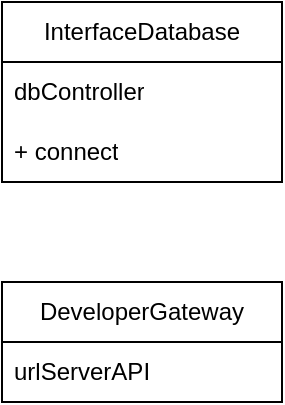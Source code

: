 <mxfile version="26.2.2">
  <diagram name="Страница — 1" id="Ar0GaPy9W1igU2j1Xofr">
    <mxGraphModel dx="1236" dy="912" grid="1" gridSize="10" guides="1" tooltips="1" connect="1" arrows="1" fold="1" page="1" pageScale="1" pageWidth="827" pageHeight="1169" math="0" shadow="0">
      <root>
        <mxCell id="0" />
        <mxCell id="1" parent="0" />
        <mxCell id="efyDQzOzp1FT8LjDhvBo-7" value="InterfaceDatabase" style="swimlane;fontStyle=0;childLayout=stackLayout;horizontal=1;startSize=30;horizontalStack=0;resizeParent=1;resizeParentMax=0;resizeLast=0;collapsible=1;marginBottom=0;whiteSpace=wrap;html=1;" vertex="1" parent="1">
          <mxGeometry x="80" y="80" width="140" height="90" as="geometry" />
        </mxCell>
        <mxCell id="efyDQzOzp1FT8LjDhvBo-8" value="dbController" style="text;strokeColor=none;fillColor=none;align=left;verticalAlign=middle;spacingLeft=4;spacingRight=4;overflow=hidden;points=[[0,0.5],[1,0.5]];portConstraint=eastwest;rotatable=0;whiteSpace=wrap;html=1;" vertex="1" parent="efyDQzOzp1FT8LjDhvBo-7">
          <mxGeometry y="30" width="140" height="30" as="geometry" />
        </mxCell>
        <mxCell id="efyDQzOzp1FT8LjDhvBo-9" value="+ connect" style="text;strokeColor=none;fillColor=none;align=left;verticalAlign=middle;spacingLeft=4;spacingRight=4;overflow=hidden;points=[[0,0.5],[1,0.5]];portConstraint=eastwest;rotatable=0;whiteSpace=wrap;html=1;" vertex="1" parent="efyDQzOzp1FT8LjDhvBo-7">
          <mxGeometry y="60" width="140" height="30" as="geometry" />
        </mxCell>
        <mxCell id="efyDQzOzp1FT8LjDhvBo-11" value="DeveloperGateway" style="swimlane;fontStyle=0;childLayout=stackLayout;horizontal=1;startSize=30;horizontalStack=0;resizeParent=1;resizeParentMax=0;resizeLast=0;collapsible=1;marginBottom=0;whiteSpace=wrap;html=1;" vertex="1" parent="1">
          <mxGeometry x="80" y="220" width="140" height="60" as="geometry" />
        </mxCell>
        <mxCell id="efyDQzOzp1FT8LjDhvBo-12" value="urlServerAPI" style="text;strokeColor=none;fillColor=none;align=left;verticalAlign=middle;spacingLeft=4;spacingRight=4;overflow=hidden;points=[[0,0.5],[1,0.5]];portConstraint=eastwest;rotatable=0;whiteSpace=wrap;html=1;" vertex="1" parent="efyDQzOzp1FT8LjDhvBo-11">
          <mxGeometry y="30" width="140" height="30" as="geometry" />
        </mxCell>
      </root>
    </mxGraphModel>
  </diagram>
</mxfile>
